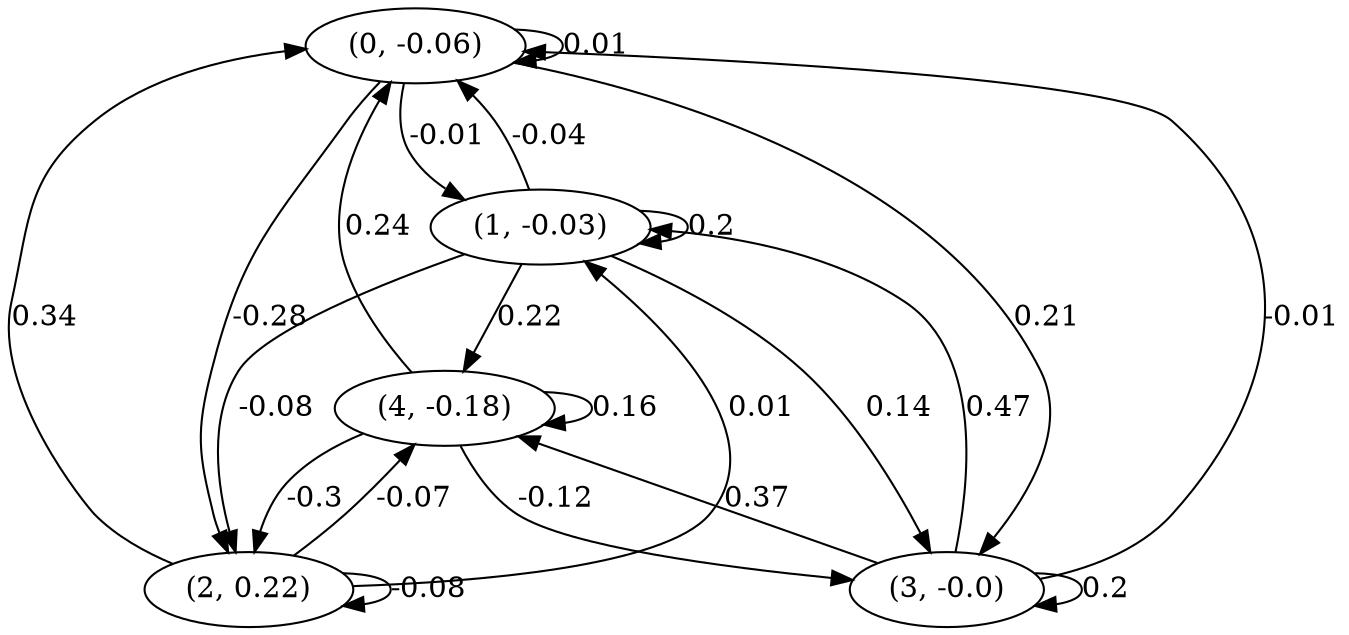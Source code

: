 digraph {
    0 [ label = "(0, -0.06)" ]
    1 [ label = "(1, -0.03)" ]
    2 [ label = "(2, 0.22)" ]
    3 [ label = "(3, -0.0)" ]
    4 [ label = "(4, -0.18)" ]
    0 -> 0 [ label = "0.01" ]
    1 -> 1 [ label = "0.2" ]
    2 -> 2 [ label = "-0.08" ]
    3 -> 3 [ label = "0.2" ]
    4 -> 4 [ label = "0.16" ]
    1 -> 0 [ label = "-0.04" ]
    2 -> 0 [ label = "0.34" ]
    3 -> 0 [ label = "-0.01" ]
    4 -> 0 [ label = "0.24" ]
    0 -> 1 [ label = "-0.01" ]
    2 -> 1 [ label = "0.01" ]
    3 -> 1 [ label = "0.47" ]
    0 -> 2 [ label = "-0.28" ]
    1 -> 2 [ label = "-0.08" ]
    4 -> 2 [ label = "-0.3" ]
    0 -> 3 [ label = "0.21" ]
    1 -> 3 [ label = "0.14" ]
    4 -> 3 [ label = "-0.12" ]
    1 -> 4 [ label = "0.22" ]
    2 -> 4 [ label = "-0.07" ]
    3 -> 4 [ label = "0.37" ]
}

